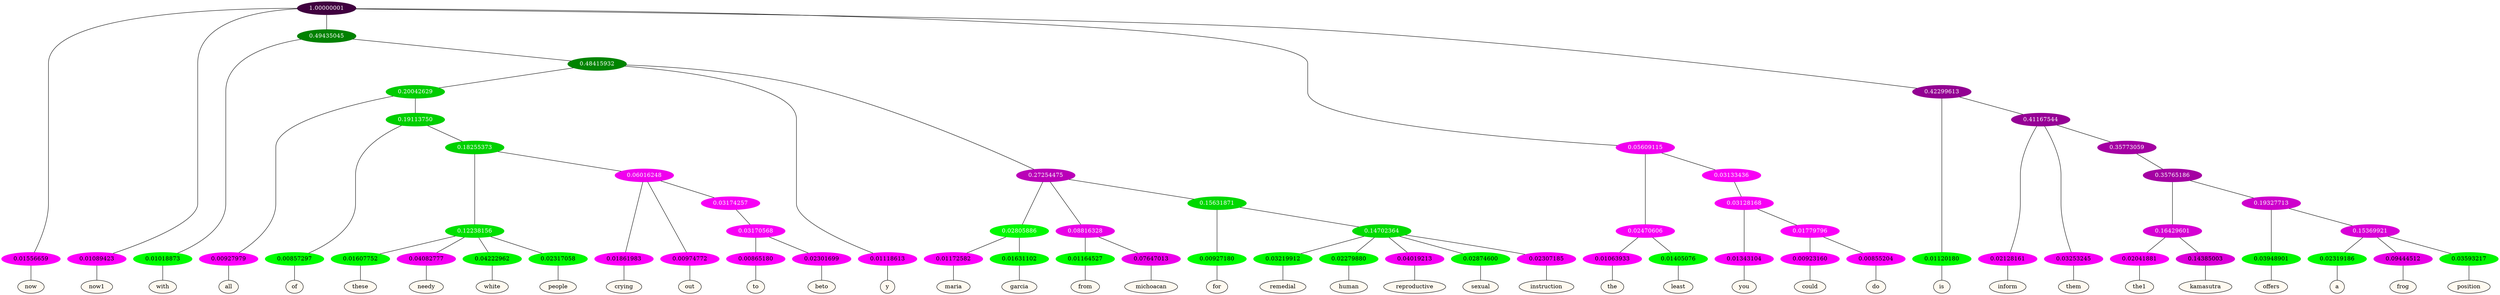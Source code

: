 graph {
	node [format=png height=0.15 nodesep=0.001 ordering=out overlap=prism overlap_scaling=0.01 ranksep=0.001 ratio=0.2 style=filled width=0.15]
	{
		rank=same
		a_w_1 [label=now color=black fillcolor=floralwhite style="filled,solid"]
		a_w_2 [label=now1 color=black fillcolor=floralwhite style="filled,solid"]
		a_w_6 [label=with color=black fillcolor=floralwhite style="filled,solid"]
		a_w_21 [label=all color=black fillcolor=floralwhite style="filled,solid"]
		a_w_29 [label=of color=black fillcolor=floralwhite style="filled,solid"]
		a_w_52 [label=these color=black fillcolor=floralwhite style="filled,solid"]
		a_w_53 [label=needy color=black fillcolor=floralwhite style="filled,solid"]
		a_w_54 [label=white color=black fillcolor=floralwhite style="filled,solid"]
		a_w_55 [label=people color=black fillcolor=floralwhite style="filled,solid"]
		a_w_56 [label=crying color=black fillcolor=floralwhite style="filled,solid"]
		a_w_57 [label=out color=black fillcolor=floralwhite style="filled,solid"]
		a_w_63 [label=to color=black fillcolor=floralwhite style="filled,solid"]
		a_w_64 [label=beto color=black fillcolor=floralwhite style="filled,solid"]
		a_w_13 [label=y color=black fillcolor=floralwhite style="filled,solid"]
		a_w_31 [label=maria color=black fillcolor=floralwhite style="filled,solid"]
		a_w_32 [label=garcia color=black fillcolor=floralwhite style="filled,solid"]
		a_w_33 [label=from color=black fillcolor=floralwhite style="filled,solid"]
		a_w_34 [label=michoacan color=black fillcolor=floralwhite style="filled,solid"]
		a_w_35 [label=for color=black fillcolor=floralwhite style="filled,solid"]
		a_w_43 [label=remedial color=black fillcolor=floralwhite style="filled,solid"]
		a_w_44 [label=human color=black fillcolor=floralwhite style="filled,solid"]
		a_w_45 [label=reproductive color=black fillcolor=floralwhite style="filled,solid"]
		a_w_46 [label=sexual color=black fillcolor=floralwhite style="filled,solid"]
		a_w_47 [label=instruction color=black fillcolor=floralwhite style="filled,solid"]
		a_w_15 [label=the color=black fillcolor=floralwhite style="filled,solid"]
		a_w_16 [label=least color=black fillcolor=floralwhite style="filled,solid"]
		a_w_26 [label=you color=black fillcolor=floralwhite style="filled,solid"]
		a_w_37 [label=could color=black fillcolor=floralwhite style="filled,solid"]
		a_w_38 [label=do color=black fillcolor=floralwhite style="filled,solid"]
		a_w_10 [label=is color=black fillcolor=floralwhite style="filled,solid"]
		a_w_18 [label=inform color=black fillcolor=floralwhite style="filled,solid"]
		a_w_19 [label=them color=black fillcolor=floralwhite style="filled,solid"]
		a_w_48 [label=the1 color=black fillcolor=floralwhite style="filled,solid"]
		a_w_49 [label=kamasutra color=black fillcolor=floralwhite style="filled,solid"]
		a_w_50 [label=offers color=black fillcolor=floralwhite style="filled,solid"]
		a_w_59 [label=a color=black fillcolor=floralwhite style="filled,solid"]
		a_w_60 [label=frog color=black fillcolor=floralwhite style="filled,solid"]
		a_w_61 [label=position color=black fillcolor=floralwhite style="filled,solid"]
	}
	a_n_1 -- a_w_1
	a_n_2 -- a_w_2
	a_n_6 -- a_w_6
	a_n_21 -- a_w_21
	a_n_29 -- a_w_29
	a_n_52 -- a_w_52
	a_n_53 -- a_w_53
	a_n_54 -- a_w_54
	a_n_55 -- a_w_55
	a_n_56 -- a_w_56
	a_n_57 -- a_w_57
	a_n_63 -- a_w_63
	a_n_64 -- a_w_64
	a_n_13 -- a_w_13
	a_n_31 -- a_w_31
	a_n_32 -- a_w_32
	a_n_33 -- a_w_33
	a_n_34 -- a_w_34
	a_n_35 -- a_w_35
	a_n_43 -- a_w_43
	a_n_44 -- a_w_44
	a_n_45 -- a_w_45
	a_n_46 -- a_w_46
	a_n_47 -- a_w_47
	a_n_15 -- a_w_15
	a_n_16 -- a_w_16
	a_n_26 -- a_w_26
	a_n_37 -- a_w_37
	a_n_38 -- a_w_38
	a_n_10 -- a_w_10
	a_n_18 -- a_w_18
	a_n_19 -- a_w_19
	a_n_48 -- a_w_48
	a_n_49 -- a_w_49
	a_n_50 -- a_w_50
	a_n_59 -- a_w_59
	a_n_60 -- a_w_60
	a_n_61 -- a_w_61
	{
		rank=same
		a_n_1 [label=0.01556659 color="0.835 1.000 0.984" fontcolor=black]
		a_n_2 [label=0.01089423 color="0.835 1.000 0.989" fontcolor=black]
		a_n_6 [label=0.01018873 color="0.334 1.000 0.990" fontcolor=black]
		a_n_21 [label=0.00927979 color="0.835 1.000 0.991" fontcolor=black]
		a_n_29 [label=0.00857297 color="0.334 1.000 0.991" fontcolor=black]
		a_n_52 [label=0.01607752 color="0.334 1.000 0.984" fontcolor=black]
		a_n_53 [label=0.04082777 color="0.835 1.000 0.959" fontcolor=black]
		a_n_54 [label=0.04222962 color="0.334 1.000 0.958" fontcolor=black]
		a_n_55 [label=0.02317058 color="0.334 1.000 0.977" fontcolor=black]
		a_n_56 [label=0.01861983 color="0.835 1.000 0.981" fontcolor=black]
		a_n_57 [label=0.00974772 color="0.835 1.000 0.990" fontcolor=black]
		a_n_63 [label=0.00865180 color="0.835 1.000 0.991" fontcolor=black]
		a_n_64 [label=0.02301699 color="0.835 1.000 0.977" fontcolor=black]
		a_n_13 [label=0.01118613 color="0.835 1.000 0.989" fontcolor=black]
		a_n_31 [label=0.01172582 color="0.835 1.000 0.988" fontcolor=black]
		a_n_32 [label=0.01631102 color="0.334 1.000 0.984" fontcolor=black]
		a_n_33 [label=0.01164527 color="0.334 1.000 0.988" fontcolor=black]
		a_n_34 [label=0.07647013 color="0.835 1.000 0.924" fontcolor=black]
		a_n_35 [label=0.00927180 color="0.334 1.000 0.991" fontcolor=black]
		a_n_43 [label=0.03219912 color="0.334 1.000 0.968" fontcolor=black]
		a_n_44 [label=0.02279880 color="0.334 1.000 0.977" fontcolor=black]
		a_n_45 [label=0.04019213 color="0.835 1.000 0.960" fontcolor=black]
		a_n_46 [label=0.02874600 color="0.334 1.000 0.971" fontcolor=black]
		a_n_47 [label=0.02307185 color="0.835 1.000 0.977" fontcolor=black]
		a_n_15 [label=0.01063933 color="0.835 1.000 0.989" fontcolor=black]
		a_n_16 [label=0.01405076 color="0.334 1.000 0.986" fontcolor=black]
		a_n_26 [label=0.01343104 color="0.835 1.000 0.987" fontcolor=black]
		a_n_37 [label=0.00923160 color="0.835 1.000 0.991" fontcolor=black]
		a_n_38 [label=0.00855204 color="0.835 1.000 0.991" fontcolor=black]
		a_n_10 [label=0.01120180 color="0.334 1.000 0.989" fontcolor=black]
		a_n_18 [label=0.02128161 color="0.835 1.000 0.979" fontcolor=black]
		a_n_19 [label=0.03253245 color="0.835 1.000 0.967" fontcolor=black]
		a_n_48 [label=0.02041881 color="0.835 1.000 0.980" fontcolor=black]
		a_n_49 [label=0.14385003 color="0.835 1.000 0.856" fontcolor=black]
		a_n_50 [label=0.03948901 color="0.334 1.000 0.961" fontcolor=black]
		a_n_59 [label=0.02319186 color="0.334 1.000 0.977" fontcolor=black]
		a_n_60 [label=0.09444512 color="0.835 1.000 0.906" fontcolor=black]
		a_n_61 [label=0.03593217 color="0.334 1.000 0.964" fontcolor=black]
	}
	a_n_0 [label=1.00000001 color="0.835 1.000 0.250" fontcolor=grey99]
	a_n_0 -- a_n_1
	a_n_0 -- a_n_2
	a_n_3 [label=0.49435045 color="0.334 1.000 0.506" fontcolor=grey99]
	a_n_0 -- a_n_3
	a_n_4 [label=0.05609115 color="0.835 1.000 0.944" fontcolor=grey99]
	a_n_0 -- a_n_4
	a_n_5 [label=0.42299613 color="0.835 1.000 0.577" fontcolor=grey99]
	a_n_0 -- a_n_5
	a_n_3 -- a_n_6
	a_n_7 [label=0.48415932 color="0.334 1.000 0.516" fontcolor=grey99]
	a_n_3 -- a_n_7
	a_n_8 [label=0.02470606 color="0.835 1.000 0.975" fontcolor=grey99]
	a_n_4 -- a_n_8
	a_n_9 [label=0.03133436 color="0.835 1.000 0.969" fontcolor=grey99]
	a_n_4 -- a_n_9
	a_n_5 -- a_n_10
	a_n_11 [label=0.41167544 color="0.835 1.000 0.588" fontcolor=grey99]
	a_n_5 -- a_n_11
	a_n_12 [label=0.20042629 color="0.334 1.000 0.800" fontcolor=grey99]
	a_n_7 -- a_n_12
	a_n_7 -- a_n_13
	a_n_14 [label=0.27254475 color="0.835 1.000 0.727" fontcolor=grey99]
	a_n_7 -- a_n_14
	a_n_8 -- a_n_15
	a_n_8 -- a_n_16
	a_n_17 [label=0.03128168 color="0.835 1.000 0.969" fontcolor=grey99]
	a_n_9 -- a_n_17
	a_n_11 -- a_n_18
	a_n_11 -- a_n_19
	a_n_20 [label=0.35773059 color="0.835 1.000 0.642" fontcolor=grey99]
	a_n_11 -- a_n_20
	a_n_12 -- a_n_21
	a_n_22 [label=0.19113750 color="0.334 1.000 0.809" fontcolor=grey99]
	a_n_12 -- a_n_22
	a_n_23 [label=0.02805886 color="0.334 1.000 0.972" fontcolor=grey99]
	a_n_14 -- a_n_23
	a_n_24 [label=0.08816328 color="0.835 1.000 0.912" fontcolor=grey99]
	a_n_14 -- a_n_24
	a_n_25 [label=0.15631871 color="0.334 1.000 0.844" fontcolor=grey99]
	a_n_14 -- a_n_25
	a_n_17 -- a_n_26
	a_n_27 [label=0.01779796 color="0.835 1.000 0.982" fontcolor=grey99]
	a_n_17 -- a_n_27
	a_n_28 [label=0.35765186 color="0.835 1.000 0.642" fontcolor=grey99]
	a_n_20 -- a_n_28
	a_n_22 -- a_n_29
	a_n_30 [label=0.18255373 color="0.334 1.000 0.817" fontcolor=grey99]
	a_n_22 -- a_n_30
	a_n_23 -- a_n_31
	a_n_23 -- a_n_32
	a_n_24 -- a_n_33
	a_n_24 -- a_n_34
	a_n_25 -- a_n_35
	a_n_36 [label=0.14702364 color="0.334 1.000 0.853" fontcolor=grey99]
	a_n_25 -- a_n_36
	a_n_27 -- a_n_37
	a_n_27 -- a_n_38
	a_n_39 [label=0.16429601 color="0.835 1.000 0.836" fontcolor=grey99]
	a_n_28 -- a_n_39
	a_n_40 [label=0.19327713 color="0.835 1.000 0.807" fontcolor=grey99]
	a_n_28 -- a_n_40
	a_n_41 [label=0.12238156 color="0.334 1.000 0.878" fontcolor=grey99]
	a_n_30 -- a_n_41
	a_n_42 [label=0.06016248 color="0.835 1.000 0.940" fontcolor=grey99]
	a_n_30 -- a_n_42
	a_n_36 -- a_n_43
	a_n_36 -- a_n_44
	a_n_36 -- a_n_45
	a_n_36 -- a_n_46
	a_n_36 -- a_n_47
	a_n_39 -- a_n_48
	a_n_39 -- a_n_49
	a_n_40 -- a_n_50
	a_n_51 [label=0.15369921 color="0.835 1.000 0.846" fontcolor=grey99]
	a_n_40 -- a_n_51
	a_n_41 -- a_n_52
	a_n_41 -- a_n_53
	a_n_41 -- a_n_54
	a_n_41 -- a_n_55
	a_n_42 -- a_n_56
	a_n_42 -- a_n_57
	a_n_58 [label=0.03174257 color="0.835 1.000 0.968" fontcolor=grey99]
	a_n_42 -- a_n_58
	a_n_51 -- a_n_59
	a_n_51 -- a_n_60
	a_n_51 -- a_n_61
	a_n_62 [label=0.03170568 color="0.835 1.000 0.968" fontcolor=grey99]
	a_n_58 -- a_n_62
	a_n_62 -- a_n_63
	a_n_62 -- a_n_64
}
